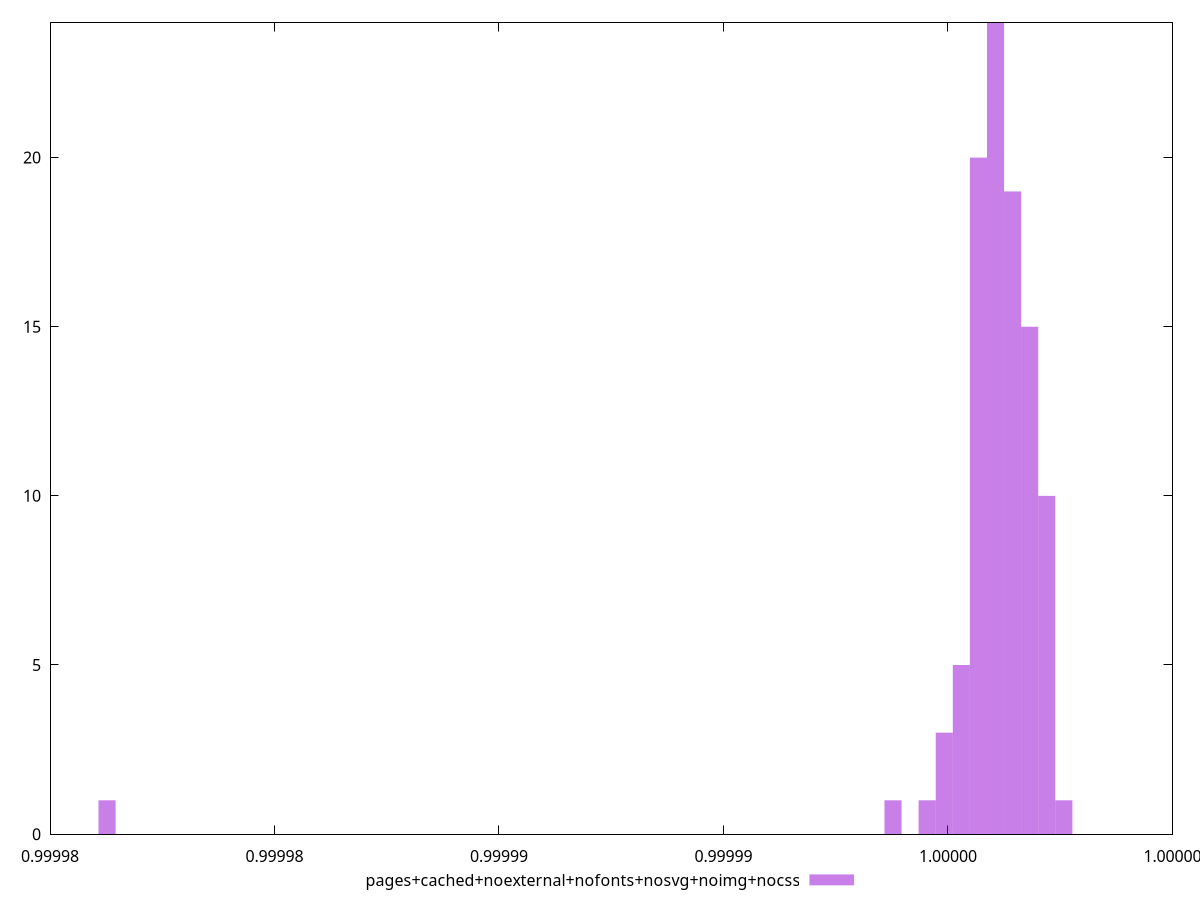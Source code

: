 $_pagesCachedNoexternalNofontsNosvgNoimgNocss <<EOF
0.9999972000310802 10
0.9999960584235552 24
0.9999968194952386 15
0.9999956778877136 20
0.9999949168160303 3
0.9999964389593968 19
0.999995297351872 5
0.9999762705597899 1
0.9999975805669218 1
0.9999937752085054 1
0.9999945362801886 1
EOF
set key outside below
set terminal pngcairo
set output "report_00004_2020-11-02T20-21-41.718Z/mainthread-work-breakdown/pages+cached+noexternal+nofonts+nosvg+noimg+nocss//hist.png"
set yrange [0:24]
set boxwidth 3.805358416414993e-7
set style fill transparent solid 0.5 noborder
plot $_pagesCachedNoexternalNofontsNosvgNoimgNocss title "pages+cached+noexternal+nofonts+nosvg+noimg+nocss" with boxes ,
